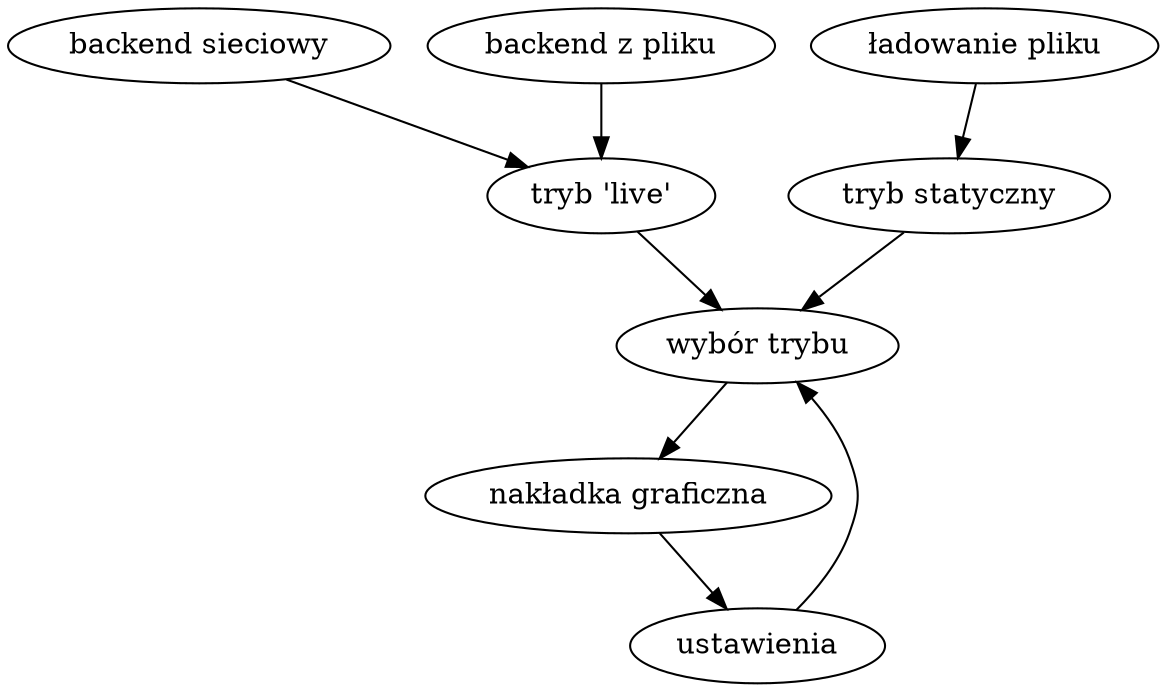 digraph a{
    "backend sieciowy" -> "tryb 'live'";
    "backend z pliku" -> "tryb 'live'";
    "tryb statyczny" -> "wybór trybu"
    "tryb 'live'" -> "wybór trybu"
    "ładowanie pliku" -> "tryb statyczny" 
    "wybór trybu" -> "nakładka graficzna"
    "ustawienia" ->"wybór trybu"
    "nakładka graficzna" ->ustawienia
}